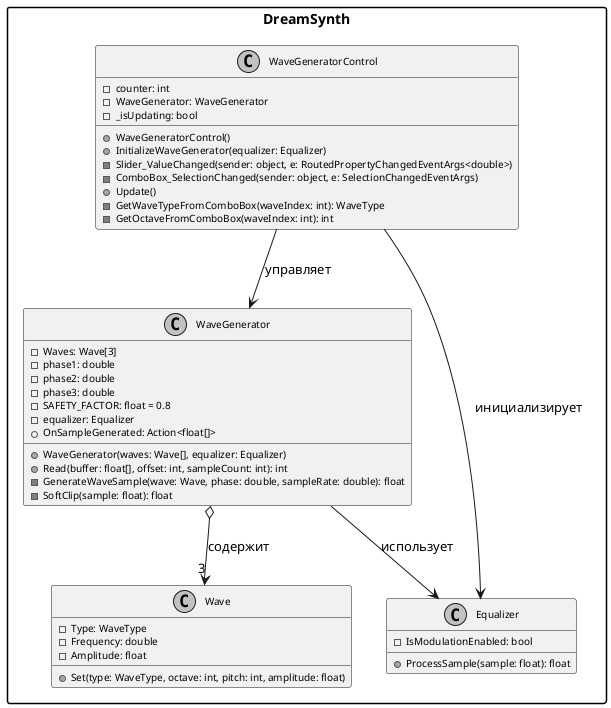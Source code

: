 @startuml ClassDiagram
!define RECTANGLE class

skinparam monochrome true
skinparam shadowing false
skinparam classFontSize 12
skinparam classAttributeFontSize 10
skinparam classFontName Arial
skinparam packageStyle rectangle
skinparam stereotypeCBackgroundColor none
skinparam stereotypeCBorderColor black

package "DreamSynth" {
  RECTANGLE Wave {
    -Type: WaveType
    -Frequency: double
    -Amplitude: float
    +Set(type: WaveType, octave: int, pitch: int, amplitude: float)
  }

  RECTANGLE WaveGenerator {
    -Waves: Wave[3]
    -phase1: double
    -phase2: double
    -phase3: double
    -SAFETY_FACTOR: float = 0.8
    -equalizer: Equalizer
    +OnSampleGenerated: Action<float[]>
    +WaveGenerator(waves: Wave[], equalizer: Equalizer)
    +Read(buffer: float[], offset: int, sampleCount: int): int
    -GenerateWaveSample(wave: Wave, phase: double, sampleRate: double): float
    -SoftClip(sample: float): float
  }

  RECTANGLE WaveGeneratorControl {
    -counter: int
    -WaveGenerator: WaveGenerator
    -_isUpdating: bool
    +WaveGeneratorControl()
    +InitializeWaveGenerator(equalizer: Equalizer)
    -Slider_ValueChanged(sender: object, e: RoutedPropertyChangedEventArgs<double>)
    -ComboBox_SelectionChanged(sender: object, e: SelectionChangedEventArgs)
    +Update()
    -GetWaveTypeFromComboBox(waveIndex: int): WaveType
    -GetOctaveFromComboBox(waveIndex: int): int
  }

  RECTANGLE Equalizer {
    -IsModulationEnabled: bool
    +ProcessSample(sample: float): float
  }
}

WaveGenerator o--> "3" Wave : содержит
WaveGenerator --> Equalizer : использует
WaveGeneratorControl --> WaveGenerator : управляет
WaveGeneratorControl --> Equalizer : инициализирует

@enduml